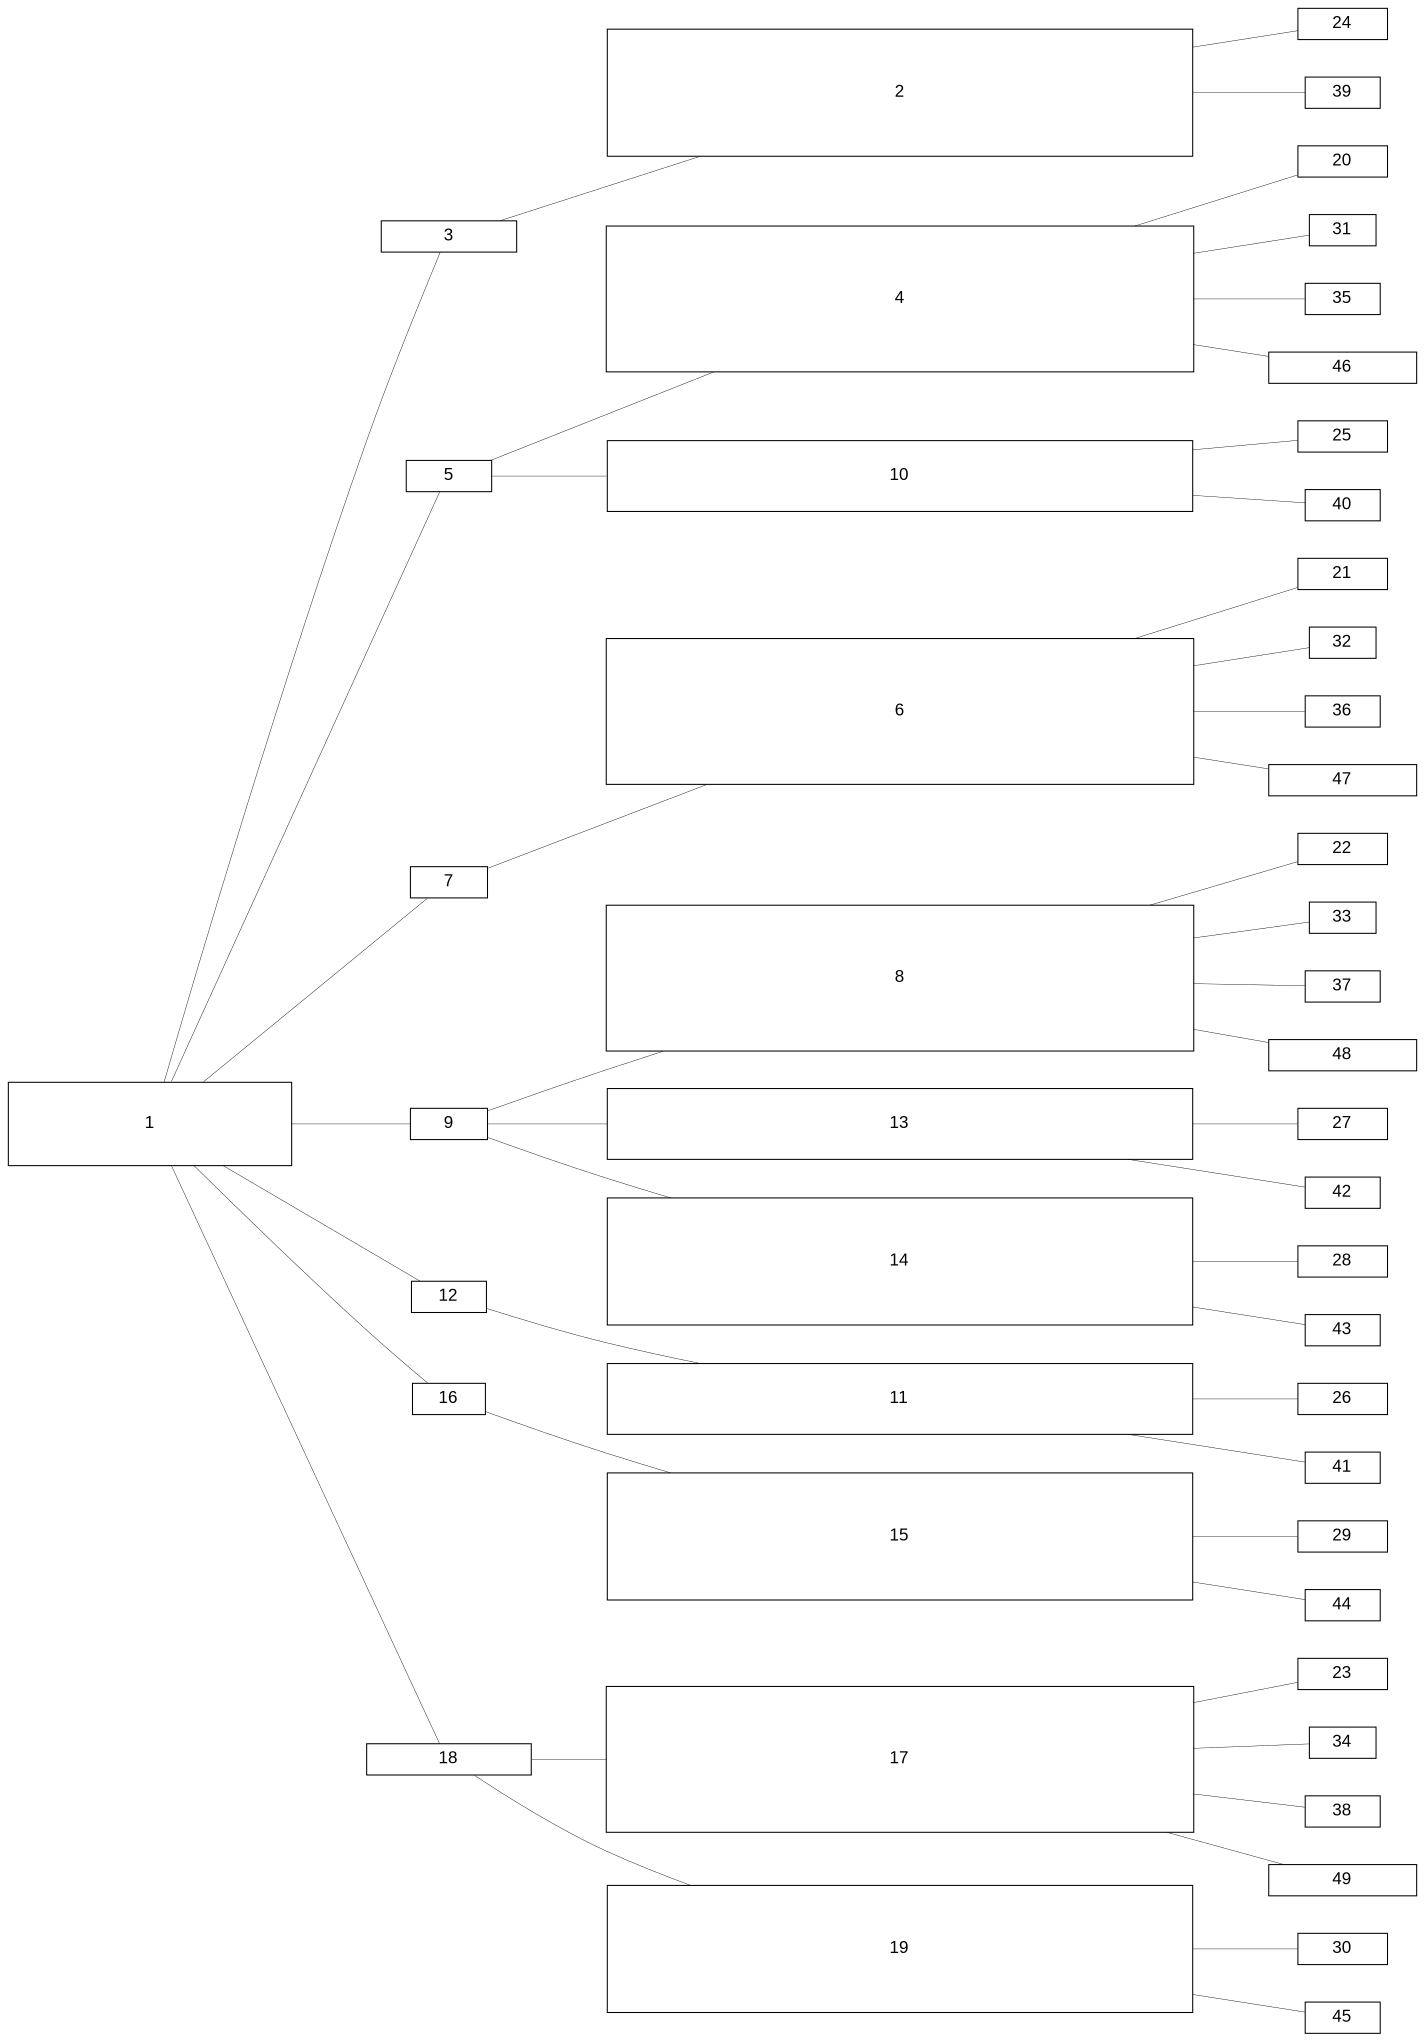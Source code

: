 graph graph0 {

    fontsize=8; 
    fontname="Arial";
    splines=true; 
    sep=1;
    overlap=false;


    rankdir=LR;


{ 
    node [shape=rect,fontname="Arial",fontsize=8,margin=0,penwidth=0.5,fillcolor=none];

    1 [fixedsize=true,id="el1",width=1.882,height=0.555];
    2 [fixedsize=true,id="el2",width=3.904,height=0.850];
    3 [fixedsize=true,id="el3",width=0.909,height=0.207];
    4 [fixedsize=true,id="el4",width=3.920,height=0.978];
    5 [fixedsize=true,id="el5",width=0.572,height=0.207];
    6 [fixedsize=true,id="el6",width=3.920,height=0.978];
    7 [fixedsize=true,id="el7",width=0.515,height=0.207];
    8 [fixedsize=true,id="el8",width=3.920,height=0.978];
    9 [fixedsize=true,id="el9",width=0.515,height=0.207];
    10 [fixedsize=true,id="el10",width=3.904,height=0.467];
    11 [fixedsize=true,id="el11",width=3.904,height=0.467];
    12 [fixedsize=true,id="el12",width=0.502,height=0.207];
    13 [fixedsize=true,id="el13",width=3.904,height=0.467];
    14 [fixedsize=true,id="el14",width=3.904,height=0.850];
    15 [fixedsize=true,id="el15",width=3.904,height=0.850];
    16 [fixedsize=true,id="el16",width=0.483,height=0.207];
    17 [fixedsize=true,id="el17",width=3.920,height=0.978];
    18 [fixedsize=true,id="el18",width=1.100,height=0.207];
    19 [fixedsize=true,id="el19",width=3.904,height=0.850];
    20 [fixedsize=true,id="el20",width=0.592,height=0.207];
    21 [fixedsize=true,id="el21",width=0.592,height=0.207];
    22 [fixedsize=true,id="el22",width=0.592,height=0.207];
    23 [fixedsize=true,id="el23",width=0.592,height=0.207];
    24 [fixedsize=true,id="el24",width=0.592,height=0.207];
    25 [fixedsize=true,id="el25",width=0.592,height=0.207];
    26 [fixedsize=true,id="el26",width=0.592,height=0.207];
    27 [fixedsize=true,id="el27",width=0.592,height=0.207];
    28 [fixedsize=true,id="el28",width=0.592,height=0.207];
    29 [fixedsize=true,id="el29",width=0.592,height=0.207];
    30 [fixedsize=true,id="el30",width=0.592,height=0.207];
    31 [fixedsize=true,id="el31",width=0.442,height=0.207];
    32 [fixedsize=true,id="el32",width=0.442,height=0.207];
    33 [fixedsize=true,id="el33",width=0.442,height=0.207];
    34 [fixedsize=true,id="el34",width=0.442,height=0.207];
    35 [fixedsize=true,id="el35",width=0.501,height=0.207];
    36 [fixedsize=true,id="el36",width=0.501,height=0.207];
    37 [fixedsize=true,id="el37",width=0.501,height=0.207];
    38 [fixedsize=true,id="el38",width=0.501,height=0.207];
    39 [fixedsize=true,id="el39",width=0.501,height=0.207];
    40 [fixedsize=true,id="el40",width=0.501,height=0.207];
    41 [fixedsize=true,id="el41",width=0.501,height=0.207];
    42 [fixedsize=true,id="el42",width=0.501,height=0.207];
    43 [fixedsize=true,id="el43",width=0.501,height=0.207];
    44 [fixedsize=true,id="el44",width=0.501,height=0.207];
    45 [fixedsize=true,id="el45",width=0.501,height=0.207];
    46 [fixedsize=true,id="el46",width=0.985,height=0.207];
    47 [fixedsize=true,id="el47",width=0.985,height=0.207];
    48 [fixedsize=true,id="el48",width=0.985,height=0.207];
    49 [fixedsize=true,id="el49",width=0.985,height=0.207];
}
edge [penwidth=0.2];
3 -- 2 [id="edge3_2",dir="none"];
5 -- 4 [id="edge5_4",dir="none"];
7 -- 6 [id="edge7_6",dir="none"];
9 -- 8 [id="edge9_8",dir="none"];
5 -- 10 [id="edge5_10",dir="none"];
12 -- 11 [id="edge12_11",dir="none"];
9 -- 13 [id="edge9_13",dir="none"];
9 -- 14 [id="edge9_14",dir="none"];
16 -- 15 [id="edge16_15",dir="none"];
18 -- 17 [id="edge18_17",dir="none"];
18 -- 19 [id="edge18_19",dir="none"];
4 -- 20 [id="edge4_20",dir="none"];
6 -- 21 [id="edge6_21",dir="none"];
8 -- 22 [id="edge8_22",dir="none"];
17 -- 23 [id="edge17_23",dir="none"];
2 -- 24 [id="edge2_24",dir="none"];
10 -- 25 [id="edge10_25",dir="none"];
11 -- 26 [id="edge11_26",dir="none"];
13 -- 27 [id="edge13_27",dir="none"];
14 -- 28 [id="edge14_28",dir="none"];
15 -- 29 [id="edge15_29",dir="none"];
19 -- 30 [id="edge19_30",dir="none"];
4 -- 31 [id="edge4_31",dir="none"];
6 -- 32 [id="edge6_32",dir="none"];
8 -- 33 [id="edge8_33",dir="none"];
17 -- 34 [id="edge17_34",dir="none"];
4 -- 35 [id="edge4_35",dir="none"];
6 -- 36 [id="edge6_36",dir="none"];
8 -- 37 [id="edge8_37",dir="none"];
17 -- 38 [id="edge17_38",dir="none"];
2 -- 39 [id="edge2_39",dir="none"];
10 -- 40 [id="edge10_40",dir="none"];
11 -- 41 [id="edge11_41",dir="none"];
13 -- 42 [id="edge13_42",dir="none"];
14 -- 43 [id="edge14_43",dir="none"];
15 -- 44 [id="edge15_44",dir="none"];
19 -- 45 [id="edge19_45",dir="none"];
4 -- 46 [id="edge4_46",dir="none"];
6 -- 47 [id="edge6_47",dir="none"];
8 -- 48 [id="edge8_48",dir="none"];
17 -- 49 [id="edge17_49",dir="none"];
1 -- 3 [id="edge1_3",dir="none"];
1 -- 5 [id="edge1_5",dir="none"];
1 -- 7 [id="edge1_7",dir="none"];
1 -- 9 [id="edge1_9",dir="none"];
1 -- 12 [id="edge1_12",dir="none"];
1 -- 16 [id="edge1_16",dir="none"];
1 -- 18 [id="edge1_18",dir="none"];
}

